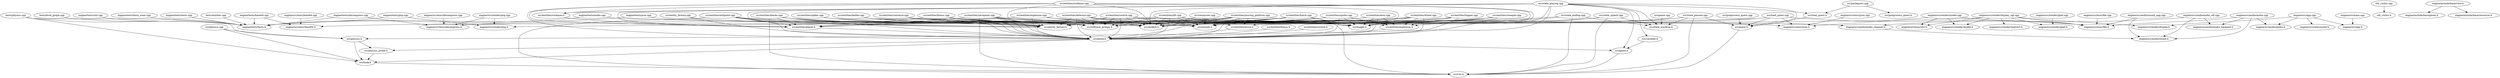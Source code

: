digraph G {
"tests/entities.cpp" -> "engine/tests/tests.h";
"tests/level_graph.cpp" -> "engine/tests/tests.h";
"tests/physics.cpp" -> "engine/tests/tests.h";
"tests/physics.cpp" -> "src/body.h";
"tests/physics.cpp" -> "src/physics.h";
"stb_vorbis.cpp" -> "stb_vorbis.h";
"src/state_ending.cpp" -> "src/models.h";
"src/state_ending.cpp" -> "src/state_machine.h";
"src/state_ending.cpp" -> "src/toggle.h";
"src/state_ending.cpp" -> "src/vec.h";
"src/entity_factory.cpp" -> "src/entity.h";
"src/entity_factory.cpp" -> "src/entity_factory.h";
"src/preprocess_quest.cpp" -> "src/quest.h";
"src/entities/explosion.h" -> "src/entity.h";
"src/entities/move.h" -> "src/entity.h";
"src/entities/door.cpp" -> "src/collision_groups.h";
"src/entities/door.cpp" -> "src/entity.h";
"src/entities/door.cpp" -> "src/entity_factory.h";
"src/entities/door.cpp" -> "src/models.h";
"src/entities/door.cpp" -> "src/sounds.h";
"src/entities/door.cpp" -> "src/toggle.h";
"src/entities/door.cpp" -> "src/entities/explosion.h";
"src/entities/spider.cpp" -> "src/collision_groups.h";
"src/entities/spider.cpp" -> "src/entity.h";
"src/entities/spider.cpp" -> "src/entity_factory.h";
"src/entities/spider.cpp" -> "src/models.h";
"src/entities/spider.cpp" -> "src/sounds.h";
"src/entities/spider.cpp" -> "src/toggle.h";
"src/entities/spider.cpp" -> "src/entities/explosion.h";
"src/entities/spikes.cpp" -> "src/collision_groups.h";
"src/entities/spikes.cpp" -> "src/entity.h";
"src/entities/spikes.cpp" -> "src/entity_factory.h";
"src/entities/spikes.cpp" -> "src/models.h";
"src/entities/rockman.h" -> "src/entities/player.h";
"src/entities/exitpoint.cpp" -> "src/collision_groups.h";
"src/entities/exitpoint.cpp" -> "src/entities/player.h";
"src/entities/exitpoint.cpp" -> "src/entity.h";
"src/entities/exitpoint.cpp" -> "src/entity_factory.h";
"src/entities/exitpoint.cpp" -> "src/models.h";
"src/entities/exitpoint.cpp" -> "src/toggle.h";
"src/entities/exitpoint.cpp" -> "src/vec.h";
"src/entities/bonus.cpp" -> "src/collision_groups.h";
"src/entities/bonus.cpp" -> "src/entities/player.h";
"src/entities/bonus.cpp" -> "src/entity.h";
"src/entities/bonus.cpp" -> "src/entity_factory.h";
"src/entities/bonus.cpp" -> "src/models.h";
"src/entities/bonus.cpp" -> "src/sounds.h";
"src/entities/rockman.cpp" -> "src/collision_groups.h";
"src/entities/rockman.cpp" -> "src/entities/move.h";
"src/entities/rockman.cpp" -> "src/entities/player.h";
"src/entities/rockman.cpp" -> "src/entity.h";
"src/entities/rockman.cpp" -> "src/models.h";
"src/entities/rockman.cpp" -> "src/sounds.h";
"src/entities/rockman.cpp" -> "src/toggle.h";
"src/entities/rockman.cpp" -> "src/entities/rockman.h";
"src/entities/sweeper.cpp" -> "src/collision_groups.h";
"src/entities/sweeper.cpp" -> "src/entities/explosion.h";
"src/entities/sweeper.cpp" -> "src/entities/move.h";
"src/entities/sweeper.cpp" -> "src/entity.h";
"src/entities/sweeper.cpp" -> "src/entity_factory.h";
"src/entities/sweeper.cpp" -> "src/models.h";
"src/entities/sweeper.cpp" -> "src/sounds.h";
"src/entities/sweeper.cpp" -> "src/toggle.h";
"src/entities/wheel.cpp" -> "src/collision_groups.h";
"src/entities/wheel.cpp" -> "src/entities/explosion.h";
"src/entities/wheel.cpp" -> "src/entities/move.h";
"src/entities/wheel.cpp" -> "src/entity.h";
"src/entities/wheel.cpp" -> "src/entity_factory.h";
"src/entities/wheel.cpp" -> "src/models.h";
"src/entities/wheel.cpp" -> "src/sounds.h";
"src/entities/wheel.cpp" -> "src/toggle.h";
"src/entities/ladder.cpp" -> "src/collision_groups.h";
"src/entities/ladder.cpp" -> "src/entity.h";
"src/entities/ladder.cpp" -> "src/entity_factory.h";
"src/entities/ladder.cpp" -> "src/models.h";
"src/entities/explosion.cpp" -> "src/entities/player.h";
"src/entities/explosion.cpp" -> "src/entity.h";
"src/entities/explosion.cpp" -> "src/models.h";
"src/entities/explosion.cpp" -> "src/sounds.h";
"src/entities/explosion.cpp" -> "src/entities/explosion.h";
"src/entities/bonus.h" -> "src/entity.h";
"src/entities/conveyor.cpp" -> "src/collision_groups.h";
"src/entities/conveyor.cpp" -> "src/entity.h";
"src/entities/conveyor.cpp" -> "src/entity_factory.h";
"src/entities/conveyor.cpp" -> "src/models.h";
"src/entities/hopper.cpp" -> "src/collision_groups.h";
"src/entities/hopper.cpp" -> "src/entities/explosion.h";
"src/entities/hopper.cpp" -> "src/entities/move.h";
"src/entities/hopper.cpp" -> "src/entity.h";
"src/entities/hopper.cpp" -> "src/entity_factory.h";
"src/entities/hopper.cpp" -> "src/models.h";
"src/entities/hopper.cpp" -> "src/sounds.h";
"src/entities/hopper.cpp" -> "src/toggle.h";
"src/entities/player.h" -> "src/entity.h";
"src/entities/blocks.cpp" -> "src/collision_groups.h";
"src/entities/blocks.cpp" -> "src/entities/player.h";
"src/entities/blocks.cpp" -> "src/entity.h";
"src/entities/blocks.cpp" -> "src/entity_factory.h";
"src/entities/blocks.cpp" -> "src/models.h";
"src/entities/blocks.cpp" -> "src/toggle.h";
"src/entities/blocks.cpp" -> "src/vec.h";
"src/entities/hatch.cpp" -> "src/collision_groups.h";
"src/entities/hatch.cpp" -> "src/entity.h";
"src/entities/hatch.cpp" -> "src/entity_factory.h";
"src/entities/hatch.cpp" -> "src/models.h";
"src/entities/hatch.cpp" -> "src/sounds.h";
"src/entities/hatch.cpp" -> "src/toggle.h";
"src/entities/hatch.cpp" -> "src/vec.h";
"src/entities/switch.h" -> "src/entity.h";
"src/entities/switch.cpp" -> "src/collision_groups.h";
"src/entities/switch.cpp" -> "src/entity.h";
"src/entities/switch.cpp" -> "src/entity_factory.h";
"src/entities/switch.cpp" -> "src/models.h";
"src/entities/switch.cpp" -> "src/sounds.h";
"src/entities/switch.cpp" -> "src/toggle.h";
"src/entities/moving_platform.cpp" -> "src/collision_groups.h";
"src/entities/moving_platform.cpp" -> "src/entities/move.h";
"src/entities/moving_platform.cpp" -> "src/entity.h";
"src/entities/moving_platform.cpp" -> "src/entity_factory.h";
"src/entities/moving_platform.cpp" -> "src/models.h";
"src/entities/moving_platform.cpp" -> "src/sounds.h";
"src/entities/moving_platform.cpp" -> "src/toggle.h";
"src/entities/detector.cpp" -> "src/collision_groups.h";
"src/entities/detector.cpp" -> "src/entity.h";
"src/entities/detector.cpp" -> "src/entity_factory.h";
"src/entities/detector.cpp" -> "src/models.h";
"src/entities/detector.cpp" -> "src/sounds.h";
"src/entities/detector.cpp" -> "src/toggle.h";
"src/entities/savepoint.cpp" -> "src/collision_groups.h";
"src/entities/savepoint.cpp" -> "src/entities/player.h";
"src/entities/savepoint.cpp" -> "src/entity.h";
"src/entities/savepoint.cpp" -> "src/entity_factory.h";
"src/entities/savepoint.cpp" -> "src/models.h";
"src/entities/savepoint.cpp" -> "src/sounds.h";
"src/entities/savepoint.cpp" -> "src/toggle.h";
"src/entities/savepoint.cpp" -> "src/vec.h";
"src/entities/lift.cpp" -> "src/collision_groups.h";
"src/entities/lift.cpp" -> "src/entities/move.h";
"src/entities/lift.cpp" -> "src/entity.h";
"src/entities/lift.cpp" -> "src/entity_factory.h";
"src/entities/lift.cpp" -> "src/models.h";
"src/entities/lift.cpp" -> "src/sounds.h";
"src/entities/lift.cpp" -> "src/toggle.h";
"src/load_quest.h" -> "src/quest.h";
"src/game.cpp" -> "src/state_machine.h";
"src/game.h" -> "src/vec.h";
"src/body.h" -> "src/vec.h";
"src/physics.cpp" -> "src/body.h";
"src/physics.cpp" -> "src/physics.h";
"src/state_splash.cpp" -> "src/models.h";
"src/state_splash.cpp" -> "src/state_machine.h";
"src/state_splash.cpp" -> "src/toggle.h";
"src/state_splash.cpp" -> "src/vec.h";
"src/entity.h" -> "src/body.h";
"src/entity.h" -> "src/game.h";
"src/entity.h" -> "src/physics_probe.h";
"src/variable.h" -> "src/game.h";
"src/state_paused.cpp" -> "src/models.h";
"src/state_paused.cpp" -> "src/quest.h";
"src/state_paused.cpp" -> "src/state_machine.h";
"src/state_paused.cpp" -> "src/toggle.h";
"src/state_paused.cpp" -> "src/vec.h";
"src/resources.cpp" -> "src/models.h";
"src/resources.cpp" -> "src/sounds.h";
"src/packquest.cpp" -> "src/load_quest.h";
"src/packquest.cpp" -> "src/preprocess_quest.h";
"src/physics.h" -> "src/body.h";
"src/physics.h" -> "src/physics_probe.h";
"src/quest.h" -> "src/vec.h";
"src/state_playing.cpp" -> "src/entities/player.h";
"src/state_playing.cpp" -> "src/entities/rockman.h";
"src/state_playing.cpp" -> "src/entity_factory.h";
"src/state_playing.cpp" -> "src/game.h";
"src/state_playing.cpp" -> "src/load_quest.h";
"src/state_playing.cpp" -> "src/models.h";
"src/state_playing.cpp" -> "src/physics.h";
"src/state_playing.cpp" -> "src/quest.h";
"src/state_playing.cpp" -> "src/state_machine.h";
"src/state_playing.cpp" -> "src/toggle.h";
"src/state_playing.cpp" -> "src/variable.h";
"src/load_quest.cpp" -> "engine/src/misc/base64.h";
"src/load_quest.cpp" -> "engine/src/misc/decompress.h";
"src/load_quest.cpp" -> "engine/src/misc/file.h";
"src/load_quest.cpp" -> "engine/src/misc/json.h";
"src/load_quest.cpp" -> "src/quest.h";
"src/physics_probe.h" -> "src/body.h";
"engine/tests/audio.cpp" -> "engine/src/audio/audio_channel.h";
"engine/tests/audio.cpp" -> "engine/tests/tests.h";
"engine/tests/png.cpp" -> "engine/src/render/png.h";
"engine/tests/png.cpp" -> "engine/tests/tests.h";
"engine/tests/util.cpp" -> "engine/tests/tests.h";
"engine/tests/tests_main.cpp" -> "engine/tests/tests.h";
"engine/tests/json.cpp" -> "engine/src/misc/json.h";
"engine/tests/json.cpp" -> "engine/tests/tests.h";
"engine/tests/decompress.cpp" -> "engine/src/misc/decompress.h";
"engine/tests/decompress.cpp" -> "engine/tests/tests.h";
"engine/tests/base64.cpp" -> "engine/src/misc/base64.h";
"engine/tests/base64.cpp" -> "engine/tests/tests.h";
"engine/tests/tests.cpp" -> "engine/tests/tests.h";
"engine/include/base/view.h" -> "engine/include/base/geom.h";
"engine/include/base/view.h" -> "engine/include/base/resource.h";
"engine/src/audio/audio_channel.h" -> "engine/src/audio/sound.h";
"engine/src/audio/audio.cpp" -> "engine/src/misc/file.h";
"engine/src/audio/audio.cpp" -> "engine/src/audio/audio.h";
"engine/src/audio/audio.cpp" -> "engine/src/audio/audio_backend.h";
"engine/src/audio/audio.cpp" -> "engine/src/audio/sound.h";
"engine/src/audio/sound_ogg.cpp" -> "engine/src/misc/file.h";
"engine/src/audio/sound_ogg.cpp" -> "engine/src/audio/sound.h";
"engine/src/audio/audio_sdl.cpp" -> "engine/src/audio/audio_backend.h";
"engine/src/audio/audio_sdl.cpp" -> "engine/src/audio/audio_channel.h";
"engine/src/audio/audio_sdl.cpp" -> "engine/src/audio/sound.h";
"engine/src/render/display_ogl.cpp" -> "engine/src/misc/file.h";
"engine/src/render/display_ogl.cpp" -> "engine/src/misc/util.h";
"engine/src/render/display_ogl.cpp" -> "engine/src/render/display.h";
"engine/src/render/display_ogl.cpp" -> "engine/src/render/glad.h";
"engine/src/render/display_ogl.cpp" -> "engine/src/render/matrix3.h";
"engine/src/render/display_ogl.cpp" -> "engine/src/render/model.h";
"engine/src/render/display_ogl.cpp" -> "engine/src/render/png.h";
"engine/src/render/model.cpp" -> "engine/src/misc/file.h";
"engine/src/render/model.cpp" -> "engine/src/misc/json.h";
"engine/src/render/model.cpp" -> "engine/src/misc/util.h";
"engine/src/render/model.cpp" -> "engine/src/render/model.h";
"engine/src/render/png.cpp" -> "engine/src/misc/decompress.h";
"engine/src/render/png.cpp" -> "engine/src/render/png.h";
"engine/src/render/glad.cpp" -> "engine/src/render/glad.h";
"engine/src/app.cpp" -> "engine/src/app.h";
"engine/src/app.cpp" -> "engine/src/audio/audio.h";
"engine/src/app.cpp" -> "engine/src/ratecounter.h";
"engine/src/app.cpp" -> "engine/src/render/display.h";
"engine/src/misc/file.cpp" -> "engine/src/misc/file.h";
"engine/src/misc/json.cpp" -> "engine/src/misc/json.h";
"engine/src/misc/decompress.cpp" -> "engine/src/misc/decompress.h";
"engine/src/misc/base64.cpp" -> "engine/src/misc/base64.h";
"engine/src/main.cpp" -> "engine/src/app.h";
}
